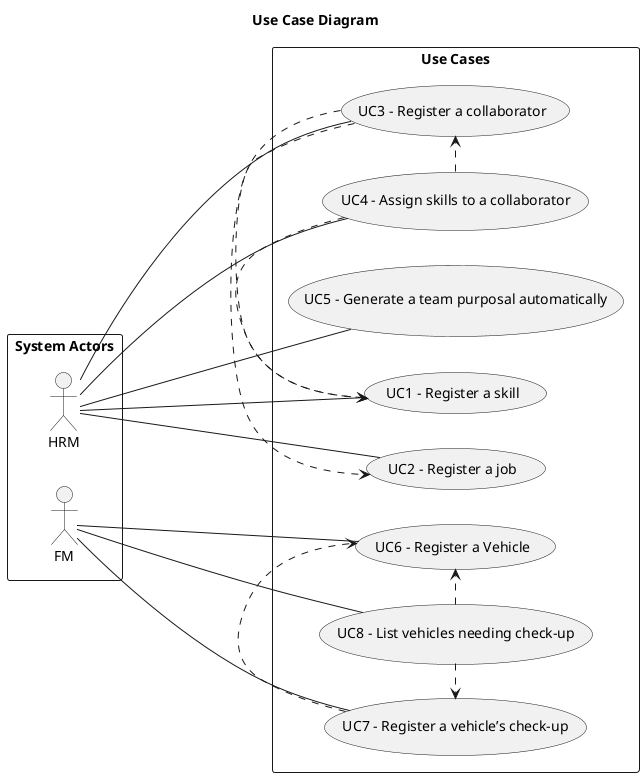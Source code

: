 @startuml
'skinparam monochrome true
skinparam packageStyle rectangle
'skinparam shadowing false
skinparam linetype cubic

title Use Case Diagram

left to right direction

rectangle "System Actors" as actors {

    actor "HRM"
    actor "FM"
}



rectangle "Use Cases" as usecases{
    usecase "UC1 - Register a skill" as UC1
    usecase "UC2 - Register a job" as UC2
    usecase "UC3 - Register a collaborator" as UC3
    usecase "UC4 - Assign skills to a collaborator" as UC4
    usecase "UC5 - Generate a team purposal automatically" as UC5
    usecase "UC6 - Register a Vehicle" as UC6
    usecase "UC7 - Register a vehicle’s check-up" as UC7
    usecase "UC8 - List vehicles needing check-up" as UC8

    HRM - UC1
    HRM - UC2
    HRM --- UC3
    HRM -- UC4
    HRM -- UC5
    FM -- UC6
    FM -- UC7
    FM ---- UC8


    UC3 .> UC1
    UC3 .> UC2
    UC4 .> UC1
    UC4 .> UC3
    UC7 .> UC6
    UC8 .> UC6
    UC8 .> UC7


}


@enduml